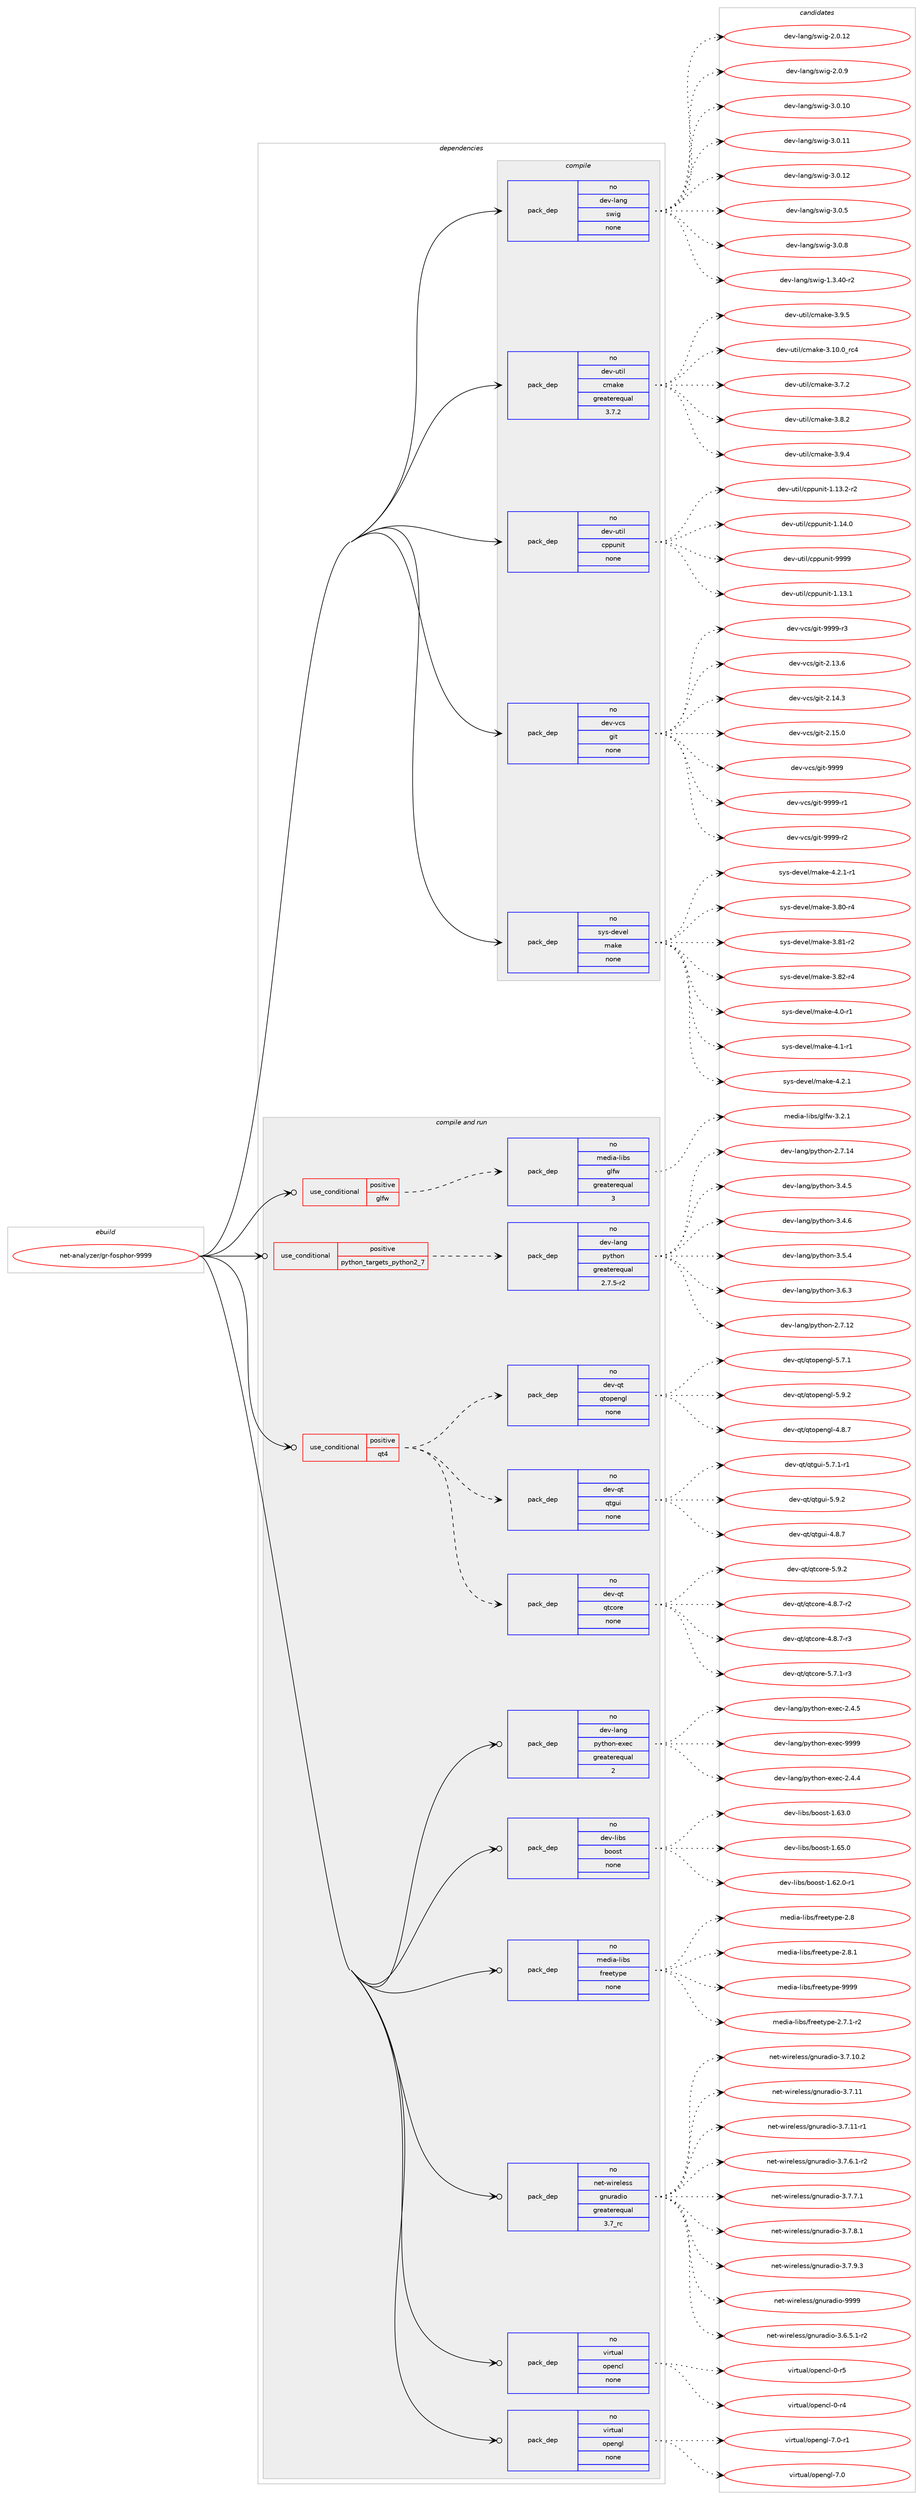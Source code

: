 digraph prolog {

# *************
# Graph options
# *************

newrank=true;
concentrate=true;
compound=true;
graph [rankdir=LR,fontname=Helvetica,fontsize=10,ranksep=1.5];#, ranksep=2.5, nodesep=0.2];
edge  [arrowhead=vee];
node  [fontname=Helvetica,fontsize=10];

# **********
# The ebuild
# **********

subgraph cluster_leftcol {
color=gray;
rank=same;
label=<<i>ebuild</i>>;
id [label="net-analyzer/gr-fosphor-9999", color=red, width=4, href="../net-analyzer/gr-fosphor-9999.svg"];
}

# ****************
# The dependencies
# ****************

subgraph cluster_midcol {
color=gray;
label=<<i>dependencies</i>>;
subgraph cluster_compile {
fillcolor="#eeeeee";
style=filled;
label=<<i>compile</i>>;
subgraph pack294416 {
dependency399500 [label=<<TABLE BORDER="0" CELLBORDER="1" CELLSPACING="0" CELLPADDING="4" WIDTH="220"><TR><TD ROWSPAN="6" CELLPADDING="30">pack_dep</TD></TR><TR><TD WIDTH="110">no</TD></TR><TR><TD>dev-lang</TD></TR><TR><TD>swig</TD></TR><TR><TD>none</TD></TR><TR><TD></TD></TR></TABLE>>, shape=none, color=blue];
}
id:e -> dependency399500:w [weight=20,style="solid",arrowhead="vee"];
subgraph pack294417 {
dependency399501 [label=<<TABLE BORDER="0" CELLBORDER="1" CELLSPACING="0" CELLPADDING="4" WIDTH="220"><TR><TD ROWSPAN="6" CELLPADDING="30">pack_dep</TD></TR><TR><TD WIDTH="110">no</TD></TR><TR><TD>dev-util</TD></TR><TR><TD>cmake</TD></TR><TR><TD>greaterequal</TD></TR><TR><TD>3.7.2</TD></TR></TABLE>>, shape=none, color=blue];
}
id:e -> dependency399501:w [weight=20,style="solid",arrowhead="vee"];
subgraph pack294418 {
dependency399502 [label=<<TABLE BORDER="0" CELLBORDER="1" CELLSPACING="0" CELLPADDING="4" WIDTH="220"><TR><TD ROWSPAN="6" CELLPADDING="30">pack_dep</TD></TR><TR><TD WIDTH="110">no</TD></TR><TR><TD>dev-util</TD></TR><TR><TD>cppunit</TD></TR><TR><TD>none</TD></TR><TR><TD></TD></TR></TABLE>>, shape=none, color=blue];
}
id:e -> dependency399502:w [weight=20,style="solid",arrowhead="vee"];
subgraph pack294419 {
dependency399503 [label=<<TABLE BORDER="0" CELLBORDER="1" CELLSPACING="0" CELLPADDING="4" WIDTH="220"><TR><TD ROWSPAN="6" CELLPADDING="30">pack_dep</TD></TR><TR><TD WIDTH="110">no</TD></TR><TR><TD>dev-vcs</TD></TR><TR><TD>git</TD></TR><TR><TD>none</TD></TR><TR><TD></TD></TR></TABLE>>, shape=none, color=blue];
}
id:e -> dependency399503:w [weight=20,style="solid",arrowhead="vee"];
subgraph pack294420 {
dependency399504 [label=<<TABLE BORDER="0" CELLBORDER="1" CELLSPACING="0" CELLPADDING="4" WIDTH="220"><TR><TD ROWSPAN="6" CELLPADDING="30">pack_dep</TD></TR><TR><TD WIDTH="110">no</TD></TR><TR><TD>sys-devel</TD></TR><TR><TD>make</TD></TR><TR><TD>none</TD></TR><TR><TD></TD></TR></TABLE>>, shape=none, color=blue];
}
id:e -> dependency399504:w [weight=20,style="solid",arrowhead="vee"];
}
subgraph cluster_compileandrun {
fillcolor="#eeeeee";
style=filled;
label=<<i>compile and run</i>>;
subgraph cond98591 {
dependency399505 [label=<<TABLE BORDER="0" CELLBORDER="1" CELLSPACING="0" CELLPADDING="4"><TR><TD ROWSPAN="3" CELLPADDING="10">use_conditional</TD></TR><TR><TD>positive</TD></TR><TR><TD>glfw</TD></TR></TABLE>>, shape=none, color=red];
subgraph pack294421 {
dependency399506 [label=<<TABLE BORDER="0" CELLBORDER="1" CELLSPACING="0" CELLPADDING="4" WIDTH="220"><TR><TD ROWSPAN="6" CELLPADDING="30">pack_dep</TD></TR><TR><TD WIDTH="110">no</TD></TR><TR><TD>media-libs</TD></TR><TR><TD>glfw</TD></TR><TR><TD>greaterequal</TD></TR><TR><TD>3</TD></TR></TABLE>>, shape=none, color=blue];
}
dependency399505:e -> dependency399506:w [weight=20,style="dashed",arrowhead="vee"];
}
id:e -> dependency399505:w [weight=20,style="solid",arrowhead="odotvee"];
subgraph cond98592 {
dependency399507 [label=<<TABLE BORDER="0" CELLBORDER="1" CELLSPACING="0" CELLPADDING="4"><TR><TD ROWSPAN="3" CELLPADDING="10">use_conditional</TD></TR><TR><TD>positive</TD></TR><TR><TD>python_targets_python2_7</TD></TR></TABLE>>, shape=none, color=red];
subgraph pack294422 {
dependency399508 [label=<<TABLE BORDER="0" CELLBORDER="1" CELLSPACING="0" CELLPADDING="4" WIDTH="220"><TR><TD ROWSPAN="6" CELLPADDING="30">pack_dep</TD></TR><TR><TD WIDTH="110">no</TD></TR><TR><TD>dev-lang</TD></TR><TR><TD>python</TD></TR><TR><TD>greaterequal</TD></TR><TR><TD>2.7.5-r2</TD></TR></TABLE>>, shape=none, color=blue];
}
dependency399507:e -> dependency399508:w [weight=20,style="dashed",arrowhead="vee"];
}
id:e -> dependency399507:w [weight=20,style="solid",arrowhead="odotvee"];
subgraph cond98593 {
dependency399509 [label=<<TABLE BORDER="0" CELLBORDER="1" CELLSPACING="0" CELLPADDING="4"><TR><TD ROWSPAN="3" CELLPADDING="10">use_conditional</TD></TR><TR><TD>positive</TD></TR><TR><TD>qt4</TD></TR></TABLE>>, shape=none, color=red];
subgraph pack294423 {
dependency399510 [label=<<TABLE BORDER="0" CELLBORDER="1" CELLSPACING="0" CELLPADDING="4" WIDTH="220"><TR><TD ROWSPAN="6" CELLPADDING="30">pack_dep</TD></TR><TR><TD WIDTH="110">no</TD></TR><TR><TD>dev-qt</TD></TR><TR><TD>qtcore</TD></TR><TR><TD>none</TD></TR><TR><TD></TD></TR></TABLE>>, shape=none, color=blue];
}
dependency399509:e -> dependency399510:w [weight=20,style="dashed",arrowhead="vee"];
subgraph pack294424 {
dependency399511 [label=<<TABLE BORDER="0" CELLBORDER="1" CELLSPACING="0" CELLPADDING="4" WIDTH="220"><TR><TD ROWSPAN="6" CELLPADDING="30">pack_dep</TD></TR><TR><TD WIDTH="110">no</TD></TR><TR><TD>dev-qt</TD></TR><TR><TD>qtgui</TD></TR><TR><TD>none</TD></TR><TR><TD></TD></TR></TABLE>>, shape=none, color=blue];
}
dependency399509:e -> dependency399511:w [weight=20,style="dashed",arrowhead="vee"];
subgraph pack294425 {
dependency399512 [label=<<TABLE BORDER="0" CELLBORDER="1" CELLSPACING="0" CELLPADDING="4" WIDTH="220"><TR><TD ROWSPAN="6" CELLPADDING="30">pack_dep</TD></TR><TR><TD WIDTH="110">no</TD></TR><TR><TD>dev-qt</TD></TR><TR><TD>qtopengl</TD></TR><TR><TD>none</TD></TR><TR><TD></TD></TR></TABLE>>, shape=none, color=blue];
}
dependency399509:e -> dependency399512:w [weight=20,style="dashed",arrowhead="vee"];
}
id:e -> dependency399509:w [weight=20,style="solid",arrowhead="odotvee"];
subgraph pack294426 {
dependency399513 [label=<<TABLE BORDER="0" CELLBORDER="1" CELLSPACING="0" CELLPADDING="4" WIDTH="220"><TR><TD ROWSPAN="6" CELLPADDING="30">pack_dep</TD></TR><TR><TD WIDTH="110">no</TD></TR><TR><TD>dev-lang</TD></TR><TR><TD>python-exec</TD></TR><TR><TD>greaterequal</TD></TR><TR><TD>2</TD></TR></TABLE>>, shape=none, color=blue];
}
id:e -> dependency399513:w [weight=20,style="solid",arrowhead="odotvee"];
subgraph pack294427 {
dependency399514 [label=<<TABLE BORDER="0" CELLBORDER="1" CELLSPACING="0" CELLPADDING="4" WIDTH="220"><TR><TD ROWSPAN="6" CELLPADDING="30">pack_dep</TD></TR><TR><TD WIDTH="110">no</TD></TR><TR><TD>dev-libs</TD></TR><TR><TD>boost</TD></TR><TR><TD>none</TD></TR><TR><TD></TD></TR></TABLE>>, shape=none, color=blue];
}
id:e -> dependency399514:w [weight=20,style="solid",arrowhead="odotvee"];
subgraph pack294428 {
dependency399515 [label=<<TABLE BORDER="0" CELLBORDER="1" CELLSPACING="0" CELLPADDING="4" WIDTH="220"><TR><TD ROWSPAN="6" CELLPADDING="30">pack_dep</TD></TR><TR><TD WIDTH="110">no</TD></TR><TR><TD>media-libs</TD></TR><TR><TD>freetype</TD></TR><TR><TD>none</TD></TR><TR><TD></TD></TR></TABLE>>, shape=none, color=blue];
}
id:e -> dependency399515:w [weight=20,style="solid",arrowhead="odotvee"];
subgraph pack294429 {
dependency399516 [label=<<TABLE BORDER="0" CELLBORDER="1" CELLSPACING="0" CELLPADDING="4" WIDTH="220"><TR><TD ROWSPAN="6" CELLPADDING="30">pack_dep</TD></TR><TR><TD WIDTH="110">no</TD></TR><TR><TD>net-wireless</TD></TR><TR><TD>gnuradio</TD></TR><TR><TD>greaterequal</TD></TR><TR><TD>3.7_rc</TD></TR></TABLE>>, shape=none, color=blue];
}
id:e -> dependency399516:w [weight=20,style="solid",arrowhead="odotvee"];
subgraph pack294430 {
dependency399517 [label=<<TABLE BORDER="0" CELLBORDER="1" CELLSPACING="0" CELLPADDING="4" WIDTH="220"><TR><TD ROWSPAN="6" CELLPADDING="30">pack_dep</TD></TR><TR><TD WIDTH="110">no</TD></TR><TR><TD>virtual</TD></TR><TR><TD>opencl</TD></TR><TR><TD>none</TD></TR><TR><TD></TD></TR></TABLE>>, shape=none, color=blue];
}
id:e -> dependency399517:w [weight=20,style="solid",arrowhead="odotvee"];
subgraph pack294431 {
dependency399518 [label=<<TABLE BORDER="0" CELLBORDER="1" CELLSPACING="0" CELLPADDING="4" WIDTH="220"><TR><TD ROWSPAN="6" CELLPADDING="30">pack_dep</TD></TR><TR><TD WIDTH="110">no</TD></TR><TR><TD>virtual</TD></TR><TR><TD>opengl</TD></TR><TR><TD>none</TD></TR><TR><TD></TD></TR></TABLE>>, shape=none, color=blue];
}
id:e -> dependency399518:w [weight=20,style="solid",arrowhead="odotvee"];
}
subgraph cluster_run {
fillcolor="#eeeeee";
style=filled;
label=<<i>run</i>>;
}
}

# **************
# The candidates
# **************

subgraph cluster_choices {
rank=same;
color=gray;
label=<<i>candidates</i>>;

subgraph choice294416 {
color=black;
nodesep=1;
choice100101118451089711010347115119105103454946514652484511450 [label="dev-lang/swig-1.3.40-r2", color=red, width=4,href="../dev-lang/swig-1.3.40-r2.svg"];
choice10010111845108971101034711511910510345504648464950 [label="dev-lang/swig-2.0.12", color=red, width=4,href="../dev-lang/swig-2.0.12.svg"];
choice100101118451089711010347115119105103455046484657 [label="dev-lang/swig-2.0.9", color=red, width=4,href="../dev-lang/swig-2.0.9.svg"];
choice10010111845108971101034711511910510345514648464948 [label="dev-lang/swig-3.0.10", color=red, width=4,href="../dev-lang/swig-3.0.10.svg"];
choice10010111845108971101034711511910510345514648464949 [label="dev-lang/swig-3.0.11", color=red, width=4,href="../dev-lang/swig-3.0.11.svg"];
choice10010111845108971101034711511910510345514648464950 [label="dev-lang/swig-3.0.12", color=red, width=4,href="../dev-lang/swig-3.0.12.svg"];
choice100101118451089711010347115119105103455146484653 [label="dev-lang/swig-3.0.5", color=red, width=4,href="../dev-lang/swig-3.0.5.svg"];
choice100101118451089711010347115119105103455146484656 [label="dev-lang/swig-3.0.8", color=red, width=4,href="../dev-lang/swig-3.0.8.svg"];
dependency399500:e -> choice100101118451089711010347115119105103454946514652484511450:w [style=dotted,weight="100"];
dependency399500:e -> choice10010111845108971101034711511910510345504648464950:w [style=dotted,weight="100"];
dependency399500:e -> choice100101118451089711010347115119105103455046484657:w [style=dotted,weight="100"];
dependency399500:e -> choice10010111845108971101034711511910510345514648464948:w [style=dotted,weight="100"];
dependency399500:e -> choice10010111845108971101034711511910510345514648464949:w [style=dotted,weight="100"];
dependency399500:e -> choice10010111845108971101034711511910510345514648464950:w [style=dotted,weight="100"];
dependency399500:e -> choice100101118451089711010347115119105103455146484653:w [style=dotted,weight="100"];
dependency399500:e -> choice100101118451089711010347115119105103455146484656:w [style=dotted,weight="100"];
}
subgraph choice294417 {
color=black;
nodesep=1;
choice1001011184511711610510847991099710710145514649484648951149952 [label="dev-util/cmake-3.10.0_rc4", color=red, width=4,href="../dev-util/cmake-3.10.0_rc4.svg"];
choice10010111845117116105108479910997107101455146554650 [label="dev-util/cmake-3.7.2", color=red, width=4,href="../dev-util/cmake-3.7.2.svg"];
choice10010111845117116105108479910997107101455146564650 [label="dev-util/cmake-3.8.2", color=red, width=4,href="../dev-util/cmake-3.8.2.svg"];
choice10010111845117116105108479910997107101455146574652 [label="dev-util/cmake-3.9.4", color=red, width=4,href="../dev-util/cmake-3.9.4.svg"];
choice10010111845117116105108479910997107101455146574653 [label="dev-util/cmake-3.9.5", color=red, width=4,href="../dev-util/cmake-3.9.5.svg"];
dependency399501:e -> choice1001011184511711610510847991099710710145514649484648951149952:w [style=dotted,weight="100"];
dependency399501:e -> choice10010111845117116105108479910997107101455146554650:w [style=dotted,weight="100"];
dependency399501:e -> choice10010111845117116105108479910997107101455146564650:w [style=dotted,weight="100"];
dependency399501:e -> choice10010111845117116105108479910997107101455146574652:w [style=dotted,weight="100"];
dependency399501:e -> choice10010111845117116105108479910997107101455146574653:w [style=dotted,weight="100"];
}
subgraph choice294418 {
color=black;
nodesep=1;
choice10010111845117116105108479911211211711010511645494649514649 [label="dev-util/cppunit-1.13.1", color=red, width=4,href="../dev-util/cppunit-1.13.1.svg"];
choice100101118451171161051084799112112117110105116454946495146504511450 [label="dev-util/cppunit-1.13.2-r2", color=red, width=4,href="../dev-util/cppunit-1.13.2-r2.svg"];
choice10010111845117116105108479911211211711010511645494649524648 [label="dev-util/cppunit-1.14.0", color=red, width=4,href="../dev-util/cppunit-1.14.0.svg"];
choice1001011184511711610510847991121121171101051164557575757 [label="dev-util/cppunit-9999", color=red, width=4,href="../dev-util/cppunit-9999.svg"];
dependency399502:e -> choice10010111845117116105108479911211211711010511645494649514649:w [style=dotted,weight="100"];
dependency399502:e -> choice100101118451171161051084799112112117110105116454946495146504511450:w [style=dotted,weight="100"];
dependency399502:e -> choice10010111845117116105108479911211211711010511645494649524648:w [style=dotted,weight="100"];
dependency399502:e -> choice1001011184511711610510847991121121171101051164557575757:w [style=dotted,weight="100"];
}
subgraph choice294419 {
color=black;
nodesep=1;
choice10010111845118991154710310511645504649514654 [label="dev-vcs/git-2.13.6", color=red, width=4,href="../dev-vcs/git-2.13.6.svg"];
choice10010111845118991154710310511645504649524651 [label="dev-vcs/git-2.14.3", color=red, width=4,href="../dev-vcs/git-2.14.3.svg"];
choice10010111845118991154710310511645504649534648 [label="dev-vcs/git-2.15.0", color=red, width=4,href="../dev-vcs/git-2.15.0.svg"];
choice1001011184511899115471031051164557575757 [label="dev-vcs/git-9999", color=red, width=4,href="../dev-vcs/git-9999.svg"];
choice10010111845118991154710310511645575757574511449 [label="dev-vcs/git-9999-r1", color=red, width=4,href="../dev-vcs/git-9999-r1.svg"];
choice10010111845118991154710310511645575757574511450 [label="dev-vcs/git-9999-r2", color=red, width=4,href="../dev-vcs/git-9999-r2.svg"];
choice10010111845118991154710310511645575757574511451 [label="dev-vcs/git-9999-r3", color=red, width=4,href="../dev-vcs/git-9999-r3.svg"];
dependency399503:e -> choice10010111845118991154710310511645504649514654:w [style=dotted,weight="100"];
dependency399503:e -> choice10010111845118991154710310511645504649524651:w [style=dotted,weight="100"];
dependency399503:e -> choice10010111845118991154710310511645504649534648:w [style=dotted,weight="100"];
dependency399503:e -> choice1001011184511899115471031051164557575757:w [style=dotted,weight="100"];
dependency399503:e -> choice10010111845118991154710310511645575757574511449:w [style=dotted,weight="100"];
dependency399503:e -> choice10010111845118991154710310511645575757574511450:w [style=dotted,weight="100"];
dependency399503:e -> choice10010111845118991154710310511645575757574511451:w [style=dotted,weight="100"];
}
subgraph choice294420 {
color=black;
nodesep=1;
choice11512111545100101118101108471099710710145514656484511452 [label="sys-devel/make-3.80-r4", color=red, width=4,href="../sys-devel/make-3.80-r4.svg"];
choice11512111545100101118101108471099710710145514656494511450 [label="sys-devel/make-3.81-r2", color=red, width=4,href="../sys-devel/make-3.81-r2.svg"];
choice11512111545100101118101108471099710710145514656504511452 [label="sys-devel/make-3.82-r4", color=red, width=4,href="../sys-devel/make-3.82-r4.svg"];
choice115121115451001011181011084710997107101455246484511449 [label="sys-devel/make-4.0-r1", color=red, width=4,href="../sys-devel/make-4.0-r1.svg"];
choice115121115451001011181011084710997107101455246494511449 [label="sys-devel/make-4.1-r1", color=red, width=4,href="../sys-devel/make-4.1-r1.svg"];
choice115121115451001011181011084710997107101455246504649 [label="sys-devel/make-4.2.1", color=red, width=4,href="../sys-devel/make-4.2.1.svg"];
choice1151211154510010111810110847109971071014552465046494511449 [label="sys-devel/make-4.2.1-r1", color=red, width=4,href="../sys-devel/make-4.2.1-r1.svg"];
dependency399504:e -> choice11512111545100101118101108471099710710145514656484511452:w [style=dotted,weight="100"];
dependency399504:e -> choice11512111545100101118101108471099710710145514656494511450:w [style=dotted,weight="100"];
dependency399504:e -> choice11512111545100101118101108471099710710145514656504511452:w [style=dotted,weight="100"];
dependency399504:e -> choice115121115451001011181011084710997107101455246484511449:w [style=dotted,weight="100"];
dependency399504:e -> choice115121115451001011181011084710997107101455246494511449:w [style=dotted,weight="100"];
dependency399504:e -> choice115121115451001011181011084710997107101455246504649:w [style=dotted,weight="100"];
dependency399504:e -> choice1151211154510010111810110847109971071014552465046494511449:w [style=dotted,weight="100"];
}
subgraph choice294421 {
color=black;
nodesep=1;
choice10910110010597451081059811547103108102119455146504649 [label="media-libs/glfw-3.2.1", color=red, width=4,href="../media-libs/glfw-3.2.1.svg"];
dependency399506:e -> choice10910110010597451081059811547103108102119455146504649:w [style=dotted,weight="100"];
}
subgraph choice294422 {
color=black;
nodesep=1;
choice10010111845108971101034711212111610411111045504655464950 [label="dev-lang/python-2.7.12", color=red, width=4,href="../dev-lang/python-2.7.12.svg"];
choice10010111845108971101034711212111610411111045504655464952 [label="dev-lang/python-2.7.14", color=red, width=4,href="../dev-lang/python-2.7.14.svg"];
choice100101118451089711010347112121116104111110455146524653 [label="dev-lang/python-3.4.5", color=red, width=4,href="../dev-lang/python-3.4.5.svg"];
choice100101118451089711010347112121116104111110455146524654 [label="dev-lang/python-3.4.6", color=red, width=4,href="../dev-lang/python-3.4.6.svg"];
choice100101118451089711010347112121116104111110455146534652 [label="dev-lang/python-3.5.4", color=red, width=4,href="../dev-lang/python-3.5.4.svg"];
choice100101118451089711010347112121116104111110455146544651 [label="dev-lang/python-3.6.3", color=red, width=4,href="../dev-lang/python-3.6.3.svg"];
dependency399508:e -> choice10010111845108971101034711212111610411111045504655464950:w [style=dotted,weight="100"];
dependency399508:e -> choice10010111845108971101034711212111610411111045504655464952:w [style=dotted,weight="100"];
dependency399508:e -> choice100101118451089711010347112121116104111110455146524653:w [style=dotted,weight="100"];
dependency399508:e -> choice100101118451089711010347112121116104111110455146524654:w [style=dotted,weight="100"];
dependency399508:e -> choice100101118451089711010347112121116104111110455146534652:w [style=dotted,weight="100"];
dependency399508:e -> choice100101118451089711010347112121116104111110455146544651:w [style=dotted,weight="100"];
}
subgraph choice294423 {
color=black;
nodesep=1;
choice1001011184511311647113116991111141014552465646554511450 [label="dev-qt/qtcore-4.8.7-r2", color=red, width=4,href="../dev-qt/qtcore-4.8.7-r2.svg"];
choice1001011184511311647113116991111141014552465646554511451 [label="dev-qt/qtcore-4.8.7-r3", color=red, width=4,href="../dev-qt/qtcore-4.8.7-r3.svg"];
choice1001011184511311647113116991111141014553465546494511451 [label="dev-qt/qtcore-5.7.1-r3", color=red, width=4,href="../dev-qt/qtcore-5.7.1-r3.svg"];
choice100101118451131164711311699111114101455346574650 [label="dev-qt/qtcore-5.9.2", color=red, width=4,href="../dev-qt/qtcore-5.9.2.svg"];
dependency399510:e -> choice1001011184511311647113116991111141014552465646554511450:w [style=dotted,weight="100"];
dependency399510:e -> choice1001011184511311647113116991111141014552465646554511451:w [style=dotted,weight="100"];
dependency399510:e -> choice1001011184511311647113116991111141014553465546494511451:w [style=dotted,weight="100"];
dependency399510:e -> choice100101118451131164711311699111114101455346574650:w [style=dotted,weight="100"];
}
subgraph choice294424 {
color=black;
nodesep=1;
choice1001011184511311647113116103117105455246564655 [label="dev-qt/qtgui-4.8.7", color=red, width=4,href="../dev-qt/qtgui-4.8.7.svg"];
choice10010111845113116471131161031171054553465546494511449 [label="dev-qt/qtgui-5.7.1-r1", color=red, width=4,href="../dev-qt/qtgui-5.7.1-r1.svg"];
choice1001011184511311647113116103117105455346574650 [label="dev-qt/qtgui-5.9.2", color=red, width=4,href="../dev-qt/qtgui-5.9.2.svg"];
dependency399511:e -> choice1001011184511311647113116103117105455246564655:w [style=dotted,weight="100"];
dependency399511:e -> choice10010111845113116471131161031171054553465546494511449:w [style=dotted,weight="100"];
dependency399511:e -> choice1001011184511311647113116103117105455346574650:w [style=dotted,weight="100"];
}
subgraph choice294425 {
color=black;
nodesep=1;
choice1001011184511311647113116111112101110103108455246564655 [label="dev-qt/qtopengl-4.8.7", color=red, width=4,href="../dev-qt/qtopengl-4.8.7.svg"];
choice1001011184511311647113116111112101110103108455346554649 [label="dev-qt/qtopengl-5.7.1", color=red, width=4,href="../dev-qt/qtopengl-5.7.1.svg"];
choice1001011184511311647113116111112101110103108455346574650 [label="dev-qt/qtopengl-5.9.2", color=red, width=4,href="../dev-qt/qtopengl-5.9.2.svg"];
dependency399512:e -> choice1001011184511311647113116111112101110103108455246564655:w [style=dotted,weight="100"];
dependency399512:e -> choice1001011184511311647113116111112101110103108455346554649:w [style=dotted,weight="100"];
dependency399512:e -> choice1001011184511311647113116111112101110103108455346574650:w [style=dotted,weight="100"];
}
subgraph choice294426 {
color=black;
nodesep=1;
choice1001011184510897110103471121211161041111104510112010199455046524652 [label="dev-lang/python-exec-2.4.4", color=red, width=4,href="../dev-lang/python-exec-2.4.4.svg"];
choice1001011184510897110103471121211161041111104510112010199455046524653 [label="dev-lang/python-exec-2.4.5", color=red, width=4,href="../dev-lang/python-exec-2.4.5.svg"];
choice10010111845108971101034711212111610411111045101120101994557575757 [label="dev-lang/python-exec-9999", color=red, width=4,href="../dev-lang/python-exec-9999.svg"];
dependency399513:e -> choice1001011184510897110103471121211161041111104510112010199455046524652:w [style=dotted,weight="100"];
dependency399513:e -> choice1001011184510897110103471121211161041111104510112010199455046524653:w [style=dotted,weight="100"];
dependency399513:e -> choice10010111845108971101034711212111610411111045101120101994557575757:w [style=dotted,weight="100"];
}
subgraph choice294427 {
color=black;
nodesep=1;
choice10010111845108105981154798111111115116454946545046484511449 [label="dev-libs/boost-1.62.0-r1", color=red, width=4,href="../dev-libs/boost-1.62.0-r1.svg"];
choice1001011184510810598115479811111111511645494654514648 [label="dev-libs/boost-1.63.0", color=red, width=4,href="../dev-libs/boost-1.63.0.svg"];
choice1001011184510810598115479811111111511645494654534648 [label="dev-libs/boost-1.65.0", color=red, width=4,href="../dev-libs/boost-1.65.0.svg"];
dependency399514:e -> choice10010111845108105981154798111111115116454946545046484511449:w [style=dotted,weight="100"];
dependency399514:e -> choice1001011184510810598115479811111111511645494654514648:w [style=dotted,weight="100"];
dependency399514:e -> choice1001011184510810598115479811111111511645494654534648:w [style=dotted,weight="100"];
}
subgraph choice294428 {
color=black;
nodesep=1;
choice109101100105974510810598115471021141011011161211121014550465546494511450 [label="media-libs/freetype-2.7.1-r2", color=red, width=4,href="../media-libs/freetype-2.7.1-r2.svg"];
choice1091011001059745108105981154710211410110111612111210145504656 [label="media-libs/freetype-2.8", color=red, width=4,href="../media-libs/freetype-2.8.svg"];
choice10910110010597451081059811547102114101101116121112101455046564649 [label="media-libs/freetype-2.8.1", color=red, width=4,href="../media-libs/freetype-2.8.1.svg"];
choice109101100105974510810598115471021141011011161211121014557575757 [label="media-libs/freetype-9999", color=red, width=4,href="../media-libs/freetype-9999.svg"];
dependency399515:e -> choice109101100105974510810598115471021141011011161211121014550465546494511450:w [style=dotted,weight="100"];
dependency399515:e -> choice1091011001059745108105981154710211410110111612111210145504656:w [style=dotted,weight="100"];
dependency399515:e -> choice10910110010597451081059811547102114101101116121112101455046564649:w [style=dotted,weight="100"];
dependency399515:e -> choice109101100105974510810598115471021141011011161211121014557575757:w [style=dotted,weight="100"];
}
subgraph choice294429 {
color=black;
nodesep=1;
choice11010111645119105114101108101115115471031101171149710010511145514654465346494511450 [label="net-wireless/gnuradio-3.6.5.1-r2", color=red, width=4,href="../net-wireless/gnuradio-3.6.5.1-r2.svg"];
choice110101116451191051141011081011151154710311011711497100105111455146554649484650 [label="net-wireless/gnuradio-3.7.10.2", color=red, width=4,href="../net-wireless/gnuradio-3.7.10.2.svg"];
choice11010111645119105114101108101115115471031101171149710010511145514655464949 [label="net-wireless/gnuradio-3.7.11", color=red, width=4,href="../net-wireless/gnuradio-3.7.11.svg"];
choice110101116451191051141011081011151154710311011711497100105111455146554649494511449 [label="net-wireless/gnuradio-3.7.11-r1", color=red, width=4,href="../net-wireless/gnuradio-3.7.11-r1.svg"];
choice11010111645119105114101108101115115471031101171149710010511145514655465446494511450 [label="net-wireless/gnuradio-3.7.6.1-r2", color=red, width=4,href="../net-wireless/gnuradio-3.7.6.1-r2.svg"];
choice1101011164511910511410110810111511547103110117114971001051114551465546554649 [label="net-wireless/gnuradio-3.7.7.1", color=red, width=4,href="../net-wireless/gnuradio-3.7.7.1.svg"];
choice1101011164511910511410110810111511547103110117114971001051114551465546564649 [label="net-wireless/gnuradio-3.7.8.1", color=red, width=4,href="../net-wireless/gnuradio-3.7.8.1.svg"];
choice1101011164511910511410110810111511547103110117114971001051114551465546574651 [label="net-wireless/gnuradio-3.7.9.3", color=red, width=4,href="../net-wireless/gnuradio-3.7.9.3.svg"];
choice1101011164511910511410110810111511547103110117114971001051114557575757 [label="net-wireless/gnuradio-9999", color=red, width=4,href="../net-wireless/gnuradio-9999.svg"];
dependency399516:e -> choice11010111645119105114101108101115115471031101171149710010511145514654465346494511450:w [style=dotted,weight="100"];
dependency399516:e -> choice110101116451191051141011081011151154710311011711497100105111455146554649484650:w [style=dotted,weight="100"];
dependency399516:e -> choice11010111645119105114101108101115115471031101171149710010511145514655464949:w [style=dotted,weight="100"];
dependency399516:e -> choice110101116451191051141011081011151154710311011711497100105111455146554649494511449:w [style=dotted,weight="100"];
dependency399516:e -> choice11010111645119105114101108101115115471031101171149710010511145514655465446494511450:w [style=dotted,weight="100"];
dependency399516:e -> choice1101011164511910511410110810111511547103110117114971001051114551465546554649:w [style=dotted,weight="100"];
dependency399516:e -> choice1101011164511910511410110810111511547103110117114971001051114551465546564649:w [style=dotted,weight="100"];
dependency399516:e -> choice1101011164511910511410110810111511547103110117114971001051114551465546574651:w [style=dotted,weight="100"];
dependency399516:e -> choice1101011164511910511410110810111511547103110117114971001051114557575757:w [style=dotted,weight="100"];
}
subgraph choice294430 {
color=black;
nodesep=1;
choice11810511411611797108471111121011109910845484511452 [label="virtual/opencl-0-r4", color=red, width=4,href="../virtual/opencl-0-r4.svg"];
choice11810511411611797108471111121011109910845484511453 [label="virtual/opencl-0-r5", color=red, width=4,href="../virtual/opencl-0-r5.svg"];
dependency399517:e -> choice11810511411611797108471111121011109910845484511452:w [style=dotted,weight="100"];
dependency399517:e -> choice11810511411611797108471111121011109910845484511453:w [style=dotted,weight="100"];
}
subgraph choice294431 {
color=black;
nodesep=1;
choice118105114116117971084711111210111010310845554648 [label="virtual/opengl-7.0", color=red, width=4,href="../virtual/opengl-7.0.svg"];
choice1181051141161179710847111112101110103108455546484511449 [label="virtual/opengl-7.0-r1", color=red, width=4,href="../virtual/opengl-7.0-r1.svg"];
dependency399518:e -> choice118105114116117971084711111210111010310845554648:w [style=dotted,weight="100"];
dependency399518:e -> choice1181051141161179710847111112101110103108455546484511449:w [style=dotted,weight="100"];
}
}

}
